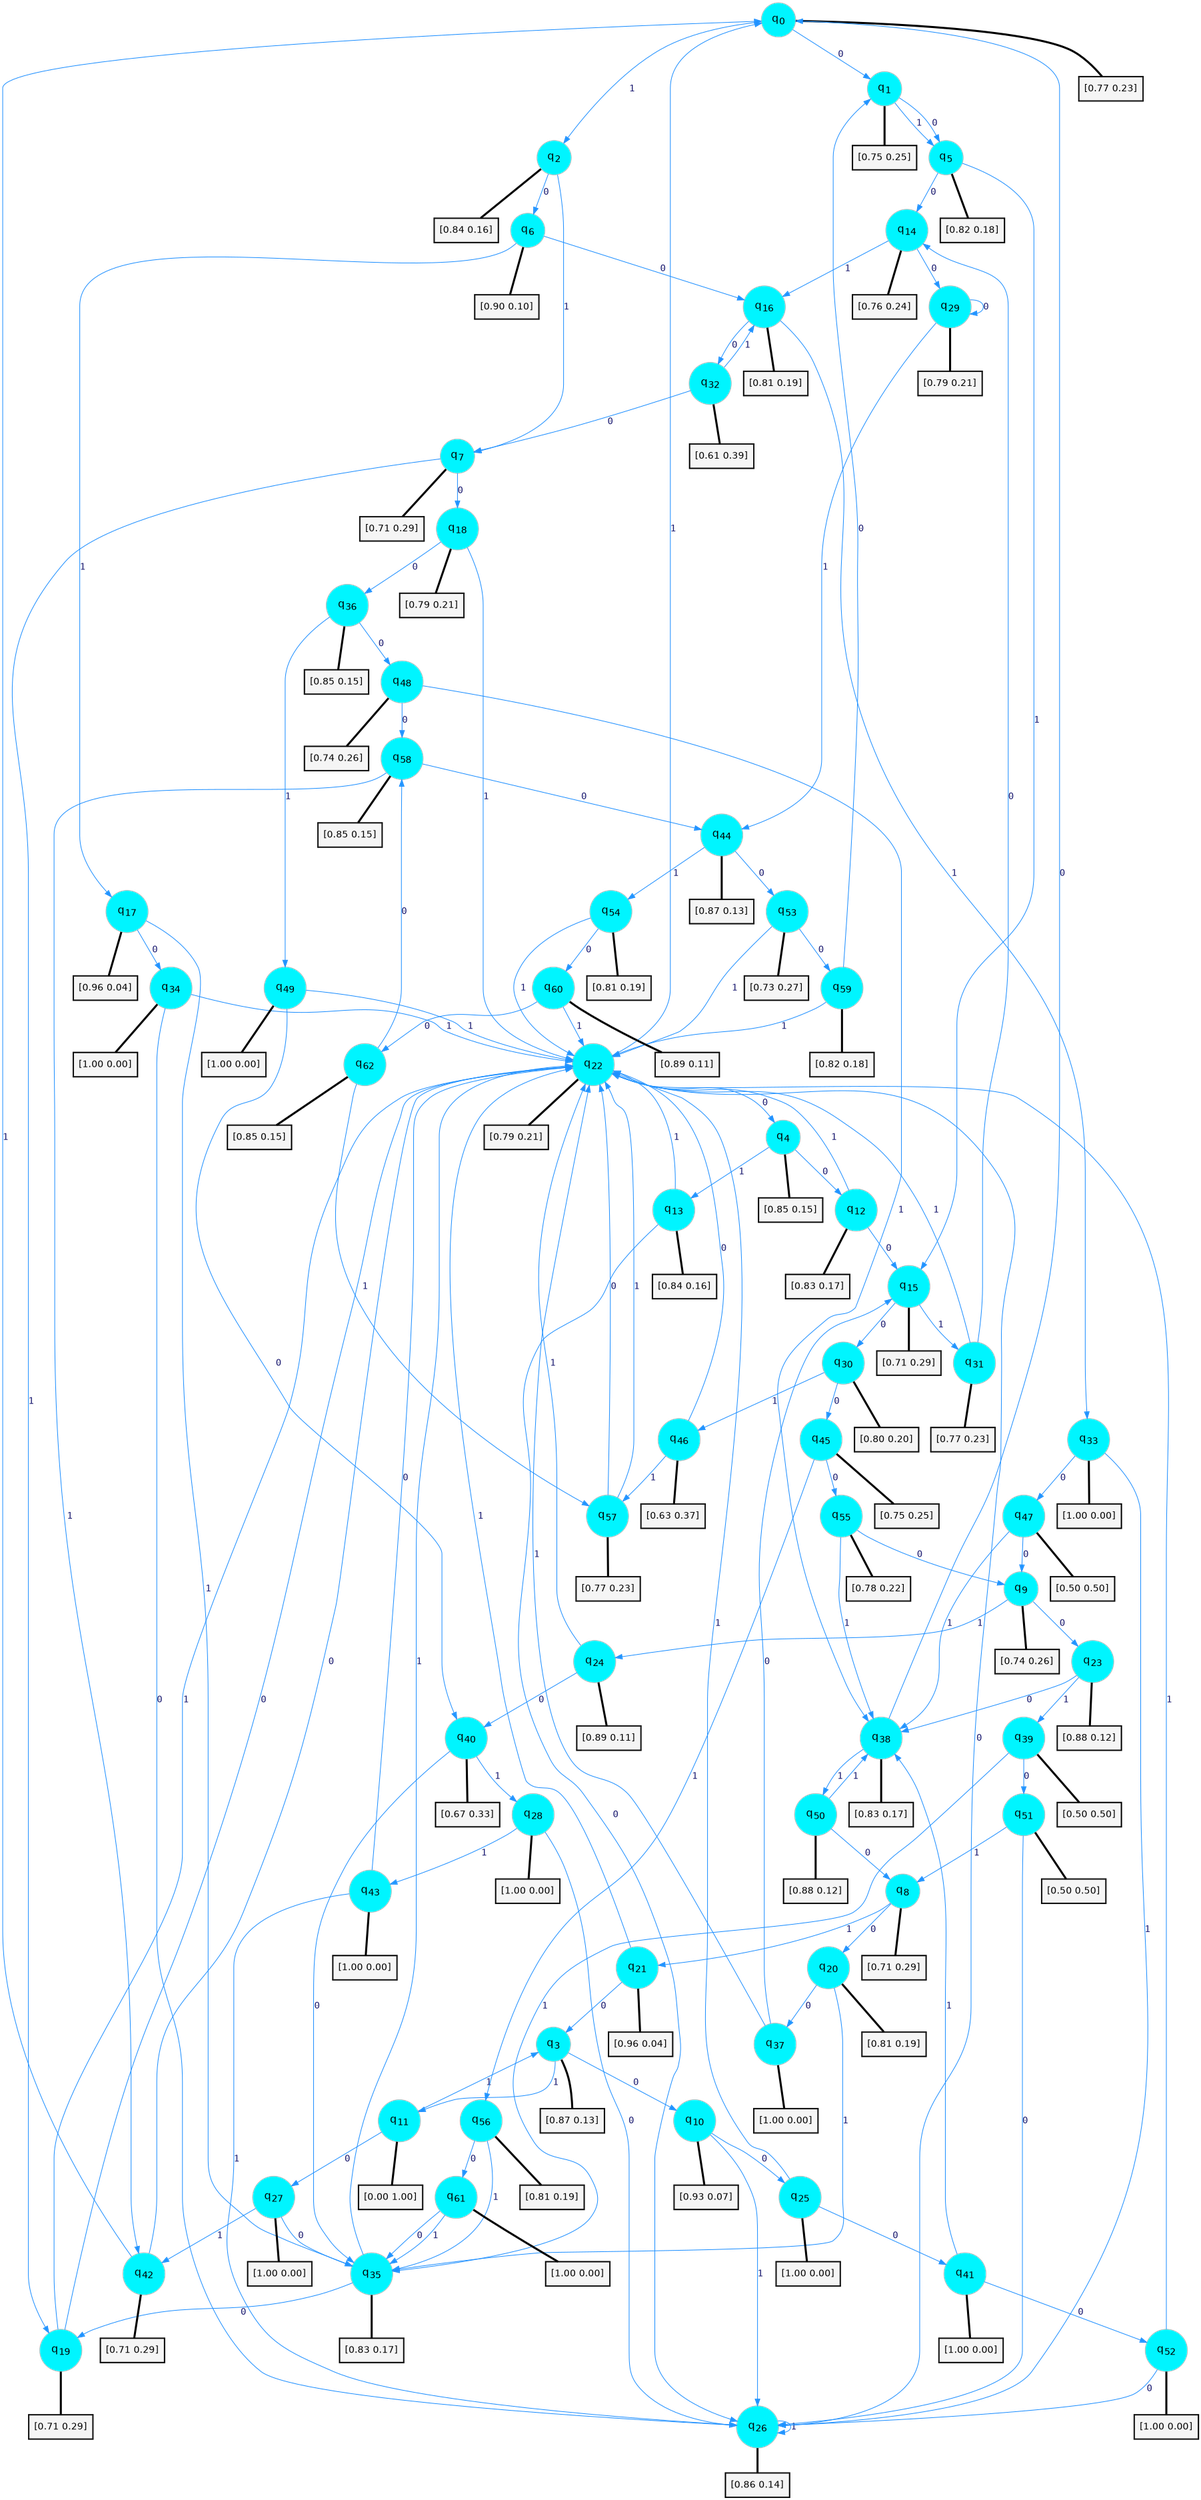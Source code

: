 digraph G {
graph [
bgcolor=transparent, dpi=300, rankdir=TD, size="40,25"];
node [
color=gray, fillcolor=turquoise1, fontcolor=black, fontname=Helvetica, fontsize=16, fontweight=bold, shape=circle, style=filled];
edge [
arrowsize=1, color=dodgerblue1, fontcolor=midnightblue, fontname=courier, fontweight=bold, penwidth=1, style=solid, weight=20];
0[label=<q<SUB>0</SUB>>];
1[label=<q<SUB>1</SUB>>];
2[label=<q<SUB>2</SUB>>];
3[label=<q<SUB>3</SUB>>];
4[label=<q<SUB>4</SUB>>];
5[label=<q<SUB>5</SUB>>];
6[label=<q<SUB>6</SUB>>];
7[label=<q<SUB>7</SUB>>];
8[label=<q<SUB>8</SUB>>];
9[label=<q<SUB>9</SUB>>];
10[label=<q<SUB>10</SUB>>];
11[label=<q<SUB>11</SUB>>];
12[label=<q<SUB>12</SUB>>];
13[label=<q<SUB>13</SUB>>];
14[label=<q<SUB>14</SUB>>];
15[label=<q<SUB>15</SUB>>];
16[label=<q<SUB>16</SUB>>];
17[label=<q<SUB>17</SUB>>];
18[label=<q<SUB>18</SUB>>];
19[label=<q<SUB>19</SUB>>];
20[label=<q<SUB>20</SUB>>];
21[label=<q<SUB>21</SUB>>];
22[label=<q<SUB>22</SUB>>];
23[label=<q<SUB>23</SUB>>];
24[label=<q<SUB>24</SUB>>];
25[label=<q<SUB>25</SUB>>];
26[label=<q<SUB>26</SUB>>];
27[label=<q<SUB>27</SUB>>];
28[label=<q<SUB>28</SUB>>];
29[label=<q<SUB>29</SUB>>];
30[label=<q<SUB>30</SUB>>];
31[label=<q<SUB>31</SUB>>];
32[label=<q<SUB>32</SUB>>];
33[label=<q<SUB>33</SUB>>];
34[label=<q<SUB>34</SUB>>];
35[label=<q<SUB>35</SUB>>];
36[label=<q<SUB>36</SUB>>];
37[label=<q<SUB>37</SUB>>];
38[label=<q<SUB>38</SUB>>];
39[label=<q<SUB>39</SUB>>];
40[label=<q<SUB>40</SUB>>];
41[label=<q<SUB>41</SUB>>];
42[label=<q<SUB>42</SUB>>];
43[label=<q<SUB>43</SUB>>];
44[label=<q<SUB>44</SUB>>];
45[label=<q<SUB>45</SUB>>];
46[label=<q<SUB>46</SUB>>];
47[label=<q<SUB>47</SUB>>];
48[label=<q<SUB>48</SUB>>];
49[label=<q<SUB>49</SUB>>];
50[label=<q<SUB>50</SUB>>];
51[label=<q<SUB>51</SUB>>];
52[label=<q<SUB>52</SUB>>];
53[label=<q<SUB>53</SUB>>];
54[label=<q<SUB>54</SUB>>];
55[label=<q<SUB>55</SUB>>];
56[label=<q<SUB>56</SUB>>];
57[label=<q<SUB>57</SUB>>];
58[label=<q<SUB>58</SUB>>];
59[label=<q<SUB>59</SUB>>];
60[label=<q<SUB>60</SUB>>];
61[label=<q<SUB>61</SUB>>];
62[label=<q<SUB>62</SUB>>];
63[label="[0.77 0.23]", shape=box,fontcolor=black, fontname=Helvetica, fontsize=14, penwidth=2, fillcolor=whitesmoke,color=black];
64[label="[0.75 0.25]", shape=box,fontcolor=black, fontname=Helvetica, fontsize=14, penwidth=2, fillcolor=whitesmoke,color=black];
65[label="[0.84 0.16]", shape=box,fontcolor=black, fontname=Helvetica, fontsize=14, penwidth=2, fillcolor=whitesmoke,color=black];
66[label="[0.87 0.13]", shape=box,fontcolor=black, fontname=Helvetica, fontsize=14, penwidth=2, fillcolor=whitesmoke,color=black];
67[label="[0.85 0.15]", shape=box,fontcolor=black, fontname=Helvetica, fontsize=14, penwidth=2, fillcolor=whitesmoke,color=black];
68[label="[0.82 0.18]", shape=box,fontcolor=black, fontname=Helvetica, fontsize=14, penwidth=2, fillcolor=whitesmoke,color=black];
69[label="[0.90 0.10]", shape=box,fontcolor=black, fontname=Helvetica, fontsize=14, penwidth=2, fillcolor=whitesmoke,color=black];
70[label="[0.71 0.29]", shape=box,fontcolor=black, fontname=Helvetica, fontsize=14, penwidth=2, fillcolor=whitesmoke,color=black];
71[label="[0.71 0.29]", shape=box,fontcolor=black, fontname=Helvetica, fontsize=14, penwidth=2, fillcolor=whitesmoke,color=black];
72[label="[0.74 0.26]", shape=box,fontcolor=black, fontname=Helvetica, fontsize=14, penwidth=2, fillcolor=whitesmoke,color=black];
73[label="[0.93 0.07]", shape=box,fontcolor=black, fontname=Helvetica, fontsize=14, penwidth=2, fillcolor=whitesmoke,color=black];
74[label="[0.00 1.00]", shape=box,fontcolor=black, fontname=Helvetica, fontsize=14, penwidth=2, fillcolor=whitesmoke,color=black];
75[label="[0.83 0.17]", shape=box,fontcolor=black, fontname=Helvetica, fontsize=14, penwidth=2, fillcolor=whitesmoke,color=black];
76[label="[0.84 0.16]", shape=box,fontcolor=black, fontname=Helvetica, fontsize=14, penwidth=2, fillcolor=whitesmoke,color=black];
77[label="[0.76 0.24]", shape=box,fontcolor=black, fontname=Helvetica, fontsize=14, penwidth=2, fillcolor=whitesmoke,color=black];
78[label="[0.71 0.29]", shape=box,fontcolor=black, fontname=Helvetica, fontsize=14, penwidth=2, fillcolor=whitesmoke,color=black];
79[label="[0.81 0.19]", shape=box,fontcolor=black, fontname=Helvetica, fontsize=14, penwidth=2, fillcolor=whitesmoke,color=black];
80[label="[0.96 0.04]", shape=box,fontcolor=black, fontname=Helvetica, fontsize=14, penwidth=2, fillcolor=whitesmoke,color=black];
81[label="[0.79 0.21]", shape=box,fontcolor=black, fontname=Helvetica, fontsize=14, penwidth=2, fillcolor=whitesmoke,color=black];
82[label="[0.71 0.29]", shape=box,fontcolor=black, fontname=Helvetica, fontsize=14, penwidth=2, fillcolor=whitesmoke,color=black];
83[label="[0.81 0.19]", shape=box,fontcolor=black, fontname=Helvetica, fontsize=14, penwidth=2, fillcolor=whitesmoke,color=black];
84[label="[0.96 0.04]", shape=box,fontcolor=black, fontname=Helvetica, fontsize=14, penwidth=2, fillcolor=whitesmoke,color=black];
85[label="[0.79 0.21]", shape=box,fontcolor=black, fontname=Helvetica, fontsize=14, penwidth=2, fillcolor=whitesmoke,color=black];
86[label="[0.88 0.12]", shape=box,fontcolor=black, fontname=Helvetica, fontsize=14, penwidth=2, fillcolor=whitesmoke,color=black];
87[label="[0.89 0.11]", shape=box,fontcolor=black, fontname=Helvetica, fontsize=14, penwidth=2, fillcolor=whitesmoke,color=black];
88[label="[1.00 0.00]", shape=box,fontcolor=black, fontname=Helvetica, fontsize=14, penwidth=2, fillcolor=whitesmoke,color=black];
89[label="[0.86 0.14]", shape=box,fontcolor=black, fontname=Helvetica, fontsize=14, penwidth=2, fillcolor=whitesmoke,color=black];
90[label="[1.00 0.00]", shape=box,fontcolor=black, fontname=Helvetica, fontsize=14, penwidth=2, fillcolor=whitesmoke,color=black];
91[label="[1.00 0.00]", shape=box,fontcolor=black, fontname=Helvetica, fontsize=14, penwidth=2, fillcolor=whitesmoke,color=black];
92[label="[0.79 0.21]", shape=box,fontcolor=black, fontname=Helvetica, fontsize=14, penwidth=2, fillcolor=whitesmoke,color=black];
93[label="[0.80 0.20]", shape=box,fontcolor=black, fontname=Helvetica, fontsize=14, penwidth=2, fillcolor=whitesmoke,color=black];
94[label="[0.77 0.23]", shape=box,fontcolor=black, fontname=Helvetica, fontsize=14, penwidth=2, fillcolor=whitesmoke,color=black];
95[label="[0.61 0.39]", shape=box,fontcolor=black, fontname=Helvetica, fontsize=14, penwidth=2, fillcolor=whitesmoke,color=black];
96[label="[1.00 0.00]", shape=box,fontcolor=black, fontname=Helvetica, fontsize=14, penwidth=2, fillcolor=whitesmoke,color=black];
97[label="[1.00 0.00]", shape=box,fontcolor=black, fontname=Helvetica, fontsize=14, penwidth=2, fillcolor=whitesmoke,color=black];
98[label="[0.83 0.17]", shape=box,fontcolor=black, fontname=Helvetica, fontsize=14, penwidth=2, fillcolor=whitesmoke,color=black];
99[label="[0.85 0.15]", shape=box,fontcolor=black, fontname=Helvetica, fontsize=14, penwidth=2, fillcolor=whitesmoke,color=black];
100[label="[1.00 0.00]", shape=box,fontcolor=black, fontname=Helvetica, fontsize=14, penwidth=2, fillcolor=whitesmoke,color=black];
101[label="[0.83 0.17]", shape=box,fontcolor=black, fontname=Helvetica, fontsize=14, penwidth=2, fillcolor=whitesmoke,color=black];
102[label="[0.50 0.50]", shape=box,fontcolor=black, fontname=Helvetica, fontsize=14, penwidth=2, fillcolor=whitesmoke,color=black];
103[label="[0.67 0.33]", shape=box,fontcolor=black, fontname=Helvetica, fontsize=14, penwidth=2, fillcolor=whitesmoke,color=black];
104[label="[1.00 0.00]", shape=box,fontcolor=black, fontname=Helvetica, fontsize=14, penwidth=2, fillcolor=whitesmoke,color=black];
105[label="[0.71 0.29]", shape=box,fontcolor=black, fontname=Helvetica, fontsize=14, penwidth=2, fillcolor=whitesmoke,color=black];
106[label="[1.00 0.00]", shape=box,fontcolor=black, fontname=Helvetica, fontsize=14, penwidth=2, fillcolor=whitesmoke,color=black];
107[label="[0.87 0.13]", shape=box,fontcolor=black, fontname=Helvetica, fontsize=14, penwidth=2, fillcolor=whitesmoke,color=black];
108[label="[0.75 0.25]", shape=box,fontcolor=black, fontname=Helvetica, fontsize=14, penwidth=2, fillcolor=whitesmoke,color=black];
109[label="[0.63 0.37]", shape=box,fontcolor=black, fontname=Helvetica, fontsize=14, penwidth=2, fillcolor=whitesmoke,color=black];
110[label="[0.50 0.50]", shape=box,fontcolor=black, fontname=Helvetica, fontsize=14, penwidth=2, fillcolor=whitesmoke,color=black];
111[label="[0.74 0.26]", shape=box,fontcolor=black, fontname=Helvetica, fontsize=14, penwidth=2, fillcolor=whitesmoke,color=black];
112[label="[1.00 0.00]", shape=box,fontcolor=black, fontname=Helvetica, fontsize=14, penwidth=2, fillcolor=whitesmoke,color=black];
113[label="[0.88 0.12]", shape=box,fontcolor=black, fontname=Helvetica, fontsize=14, penwidth=2, fillcolor=whitesmoke,color=black];
114[label="[0.50 0.50]", shape=box,fontcolor=black, fontname=Helvetica, fontsize=14, penwidth=2, fillcolor=whitesmoke,color=black];
115[label="[1.00 0.00]", shape=box,fontcolor=black, fontname=Helvetica, fontsize=14, penwidth=2, fillcolor=whitesmoke,color=black];
116[label="[0.73 0.27]", shape=box,fontcolor=black, fontname=Helvetica, fontsize=14, penwidth=2, fillcolor=whitesmoke,color=black];
117[label="[0.81 0.19]", shape=box,fontcolor=black, fontname=Helvetica, fontsize=14, penwidth=2, fillcolor=whitesmoke,color=black];
118[label="[0.78 0.22]", shape=box,fontcolor=black, fontname=Helvetica, fontsize=14, penwidth=2, fillcolor=whitesmoke,color=black];
119[label="[0.81 0.19]", shape=box,fontcolor=black, fontname=Helvetica, fontsize=14, penwidth=2, fillcolor=whitesmoke,color=black];
120[label="[0.77 0.23]", shape=box,fontcolor=black, fontname=Helvetica, fontsize=14, penwidth=2, fillcolor=whitesmoke,color=black];
121[label="[0.85 0.15]", shape=box,fontcolor=black, fontname=Helvetica, fontsize=14, penwidth=2, fillcolor=whitesmoke,color=black];
122[label="[0.82 0.18]", shape=box,fontcolor=black, fontname=Helvetica, fontsize=14, penwidth=2, fillcolor=whitesmoke,color=black];
123[label="[0.89 0.11]", shape=box,fontcolor=black, fontname=Helvetica, fontsize=14, penwidth=2, fillcolor=whitesmoke,color=black];
124[label="[1.00 0.00]", shape=box,fontcolor=black, fontname=Helvetica, fontsize=14, penwidth=2, fillcolor=whitesmoke,color=black];
125[label="[0.85 0.15]", shape=box,fontcolor=black, fontname=Helvetica, fontsize=14, penwidth=2, fillcolor=whitesmoke,color=black];
0->1 [label=0];
0->2 [label=1];
0->63 [arrowhead=none, penwidth=3,color=black];
1->5 [label=0];
1->5 [label=1];
1->64 [arrowhead=none, penwidth=3,color=black];
2->6 [label=0];
2->7 [label=1];
2->65 [arrowhead=none, penwidth=3,color=black];
3->10 [label=0];
3->11 [label=1];
3->66 [arrowhead=none, penwidth=3,color=black];
4->12 [label=0];
4->13 [label=1];
4->67 [arrowhead=none, penwidth=3,color=black];
5->14 [label=0];
5->15 [label=1];
5->68 [arrowhead=none, penwidth=3,color=black];
6->16 [label=0];
6->17 [label=1];
6->69 [arrowhead=none, penwidth=3,color=black];
7->18 [label=0];
7->19 [label=1];
7->70 [arrowhead=none, penwidth=3,color=black];
8->20 [label=0];
8->21 [label=1];
8->71 [arrowhead=none, penwidth=3,color=black];
9->23 [label=0];
9->24 [label=1];
9->72 [arrowhead=none, penwidth=3,color=black];
10->25 [label=0];
10->26 [label=1];
10->73 [arrowhead=none, penwidth=3,color=black];
11->27 [label=0];
11->3 [label=1];
11->74 [arrowhead=none, penwidth=3,color=black];
12->15 [label=0];
12->22 [label=1];
12->75 [arrowhead=none, penwidth=3,color=black];
13->26 [label=0];
13->22 [label=1];
13->76 [arrowhead=none, penwidth=3,color=black];
14->29 [label=0];
14->16 [label=1];
14->77 [arrowhead=none, penwidth=3,color=black];
15->30 [label=0];
15->31 [label=1];
15->78 [arrowhead=none, penwidth=3,color=black];
16->32 [label=0];
16->33 [label=1];
16->79 [arrowhead=none, penwidth=3,color=black];
17->34 [label=0];
17->35 [label=1];
17->80 [arrowhead=none, penwidth=3,color=black];
18->36 [label=0];
18->22 [label=1];
18->81 [arrowhead=none, penwidth=3,color=black];
19->22 [label=0];
19->22 [label=1];
19->82 [arrowhead=none, penwidth=3,color=black];
20->37 [label=0];
20->35 [label=1];
20->83 [arrowhead=none, penwidth=3,color=black];
21->3 [label=0];
21->22 [label=1];
21->84 [arrowhead=none, penwidth=3,color=black];
22->4 [label=0];
22->0 [label=1];
22->85 [arrowhead=none, penwidth=3,color=black];
23->38 [label=0];
23->39 [label=1];
23->86 [arrowhead=none, penwidth=3,color=black];
24->40 [label=0];
24->22 [label=1];
24->87 [arrowhead=none, penwidth=3,color=black];
25->41 [label=0];
25->22 [label=1];
25->88 [arrowhead=none, penwidth=3,color=black];
26->22 [label=0];
26->26 [label=1];
26->89 [arrowhead=none, penwidth=3,color=black];
27->35 [label=0];
27->42 [label=1];
27->90 [arrowhead=none, penwidth=3,color=black];
28->26 [label=0];
28->43 [label=1];
28->91 [arrowhead=none, penwidth=3,color=black];
29->29 [label=0];
29->44 [label=1];
29->92 [arrowhead=none, penwidth=3,color=black];
30->45 [label=0];
30->46 [label=1];
30->93 [arrowhead=none, penwidth=3,color=black];
31->14 [label=0];
31->22 [label=1];
31->94 [arrowhead=none, penwidth=3,color=black];
32->7 [label=0];
32->16 [label=1];
32->95 [arrowhead=none, penwidth=3,color=black];
33->47 [label=0];
33->26 [label=1];
33->96 [arrowhead=none, penwidth=3,color=black];
34->26 [label=0];
34->22 [label=1];
34->97 [arrowhead=none, penwidth=3,color=black];
35->19 [label=0];
35->22 [label=1];
35->98 [arrowhead=none, penwidth=3,color=black];
36->48 [label=0];
36->49 [label=1];
36->99 [arrowhead=none, penwidth=3,color=black];
37->15 [label=0];
37->22 [label=1];
37->100 [arrowhead=none, penwidth=3,color=black];
38->0 [label=0];
38->50 [label=1];
38->101 [arrowhead=none, penwidth=3,color=black];
39->51 [label=0];
39->35 [label=1];
39->102 [arrowhead=none, penwidth=3,color=black];
40->35 [label=0];
40->28 [label=1];
40->103 [arrowhead=none, penwidth=3,color=black];
41->52 [label=0];
41->38 [label=1];
41->104 [arrowhead=none, penwidth=3,color=black];
42->22 [label=0];
42->0 [label=1];
42->105 [arrowhead=none, penwidth=3,color=black];
43->22 [label=0];
43->26 [label=1];
43->106 [arrowhead=none, penwidth=3,color=black];
44->53 [label=0];
44->54 [label=1];
44->107 [arrowhead=none, penwidth=3,color=black];
45->55 [label=0];
45->56 [label=1];
45->108 [arrowhead=none, penwidth=3,color=black];
46->22 [label=0];
46->57 [label=1];
46->109 [arrowhead=none, penwidth=3,color=black];
47->9 [label=0];
47->38 [label=1];
47->110 [arrowhead=none, penwidth=3,color=black];
48->58 [label=0];
48->38 [label=1];
48->111 [arrowhead=none, penwidth=3,color=black];
49->40 [label=0];
49->22 [label=1];
49->112 [arrowhead=none, penwidth=3,color=black];
50->8 [label=0];
50->38 [label=1];
50->113 [arrowhead=none, penwidth=3,color=black];
51->26 [label=0];
51->8 [label=1];
51->114 [arrowhead=none, penwidth=3,color=black];
52->26 [label=0];
52->22 [label=1];
52->115 [arrowhead=none, penwidth=3,color=black];
53->59 [label=0];
53->22 [label=1];
53->116 [arrowhead=none, penwidth=3,color=black];
54->60 [label=0];
54->22 [label=1];
54->117 [arrowhead=none, penwidth=3,color=black];
55->9 [label=0];
55->38 [label=1];
55->118 [arrowhead=none, penwidth=3,color=black];
56->61 [label=0];
56->35 [label=1];
56->119 [arrowhead=none, penwidth=3,color=black];
57->22 [label=0];
57->22 [label=1];
57->120 [arrowhead=none, penwidth=3,color=black];
58->44 [label=0];
58->42 [label=1];
58->121 [arrowhead=none, penwidth=3,color=black];
59->1 [label=0];
59->22 [label=1];
59->122 [arrowhead=none, penwidth=3,color=black];
60->62 [label=0];
60->22 [label=1];
60->123 [arrowhead=none, penwidth=3,color=black];
61->35 [label=0];
61->35 [label=1];
61->124 [arrowhead=none, penwidth=3,color=black];
62->58 [label=0];
62->57 [label=1];
62->125 [arrowhead=none, penwidth=3,color=black];
}
